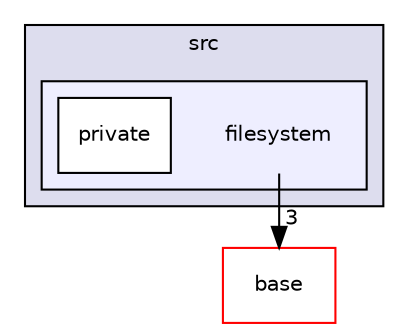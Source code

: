 digraph "dtkcore/src/filesystem" {
  compound=true
  node [ fontsize="10", fontname="Helvetica"];
  edge [ labelfontsize="10", labelfontname="Helvetica"];
  subgraph clusterdir_119aa013467e95cb00c6469cad12208b {
    graph [ bgcolor="#ddddee", pencolor="black", label="src" fontname="Helvetica", fontsize="10", URL="dir_119aa013467e95cb00c6469cad12208b.html"]
  subgraph clusterdir_0042825c3373077a1bb5c2c193c9a5d9 {
    graph [ bgcolor="#eeeeff", pencolor="black", label="" URL="dir_0042825c3373077a1bb5c2c193c9a5d9.html"];
    dir_0042825c3373077a1bb5c2c193c9a5d9 [shape=plaintext label="filesystem"];
    dir_8dd6282012e0e3c641fe5ce20df68d40 [shape=box label="private" color="black" fillcolor="white" style="filled" URL="dir_8dd6282012e0e3c641fe5ce20df68d40.html"];
  }
  }
  dir_2a00c4d5b03017d49448c775b59ba35f [shape=box label="base" fillcolor="white" style="filled" color="red" URL="dir_2a00c4d5b03017d49448c775b59ba35f.html"];
  dir_0042825c3373077a1bb5c2c193c9a5d9->dir_2a00c4d5b03017d49448c775b59ba35f [headlabel="3", labeldistance=1.5 headhref="dir_000004_000002.html"];
}
